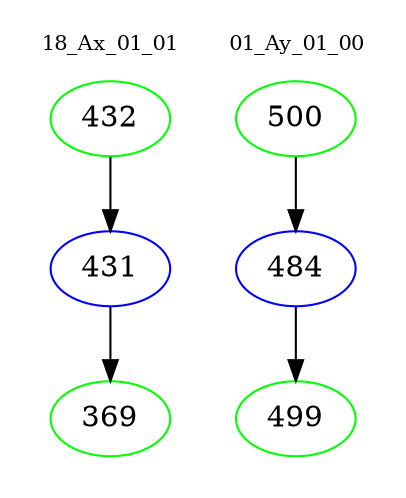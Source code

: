 digraph{
subgraph cluster_0 {
color = white
label = "18_Ax_01_01";
fontsize=10;
T0_432 [label="432", color="green"]
T0_432 -> T0_431 [color="black"]
T0_431 [label="431", color="blue"]
T0_431 -> T0_369 [color="black"]
T0_369 [label="369", color="green"]
}
subgraph cluster_1 {
color = white
label = "01_Ay_01_00";
fontsize=10;
T1_500 [label="500", color="green"]
T1_500 -> T1_484 [color="black"]
T1_484 [label="484", color="blue"]
T1_484 -> T1_499 [color="black"]
T1_499 [label="499", color="green"]
}
}
